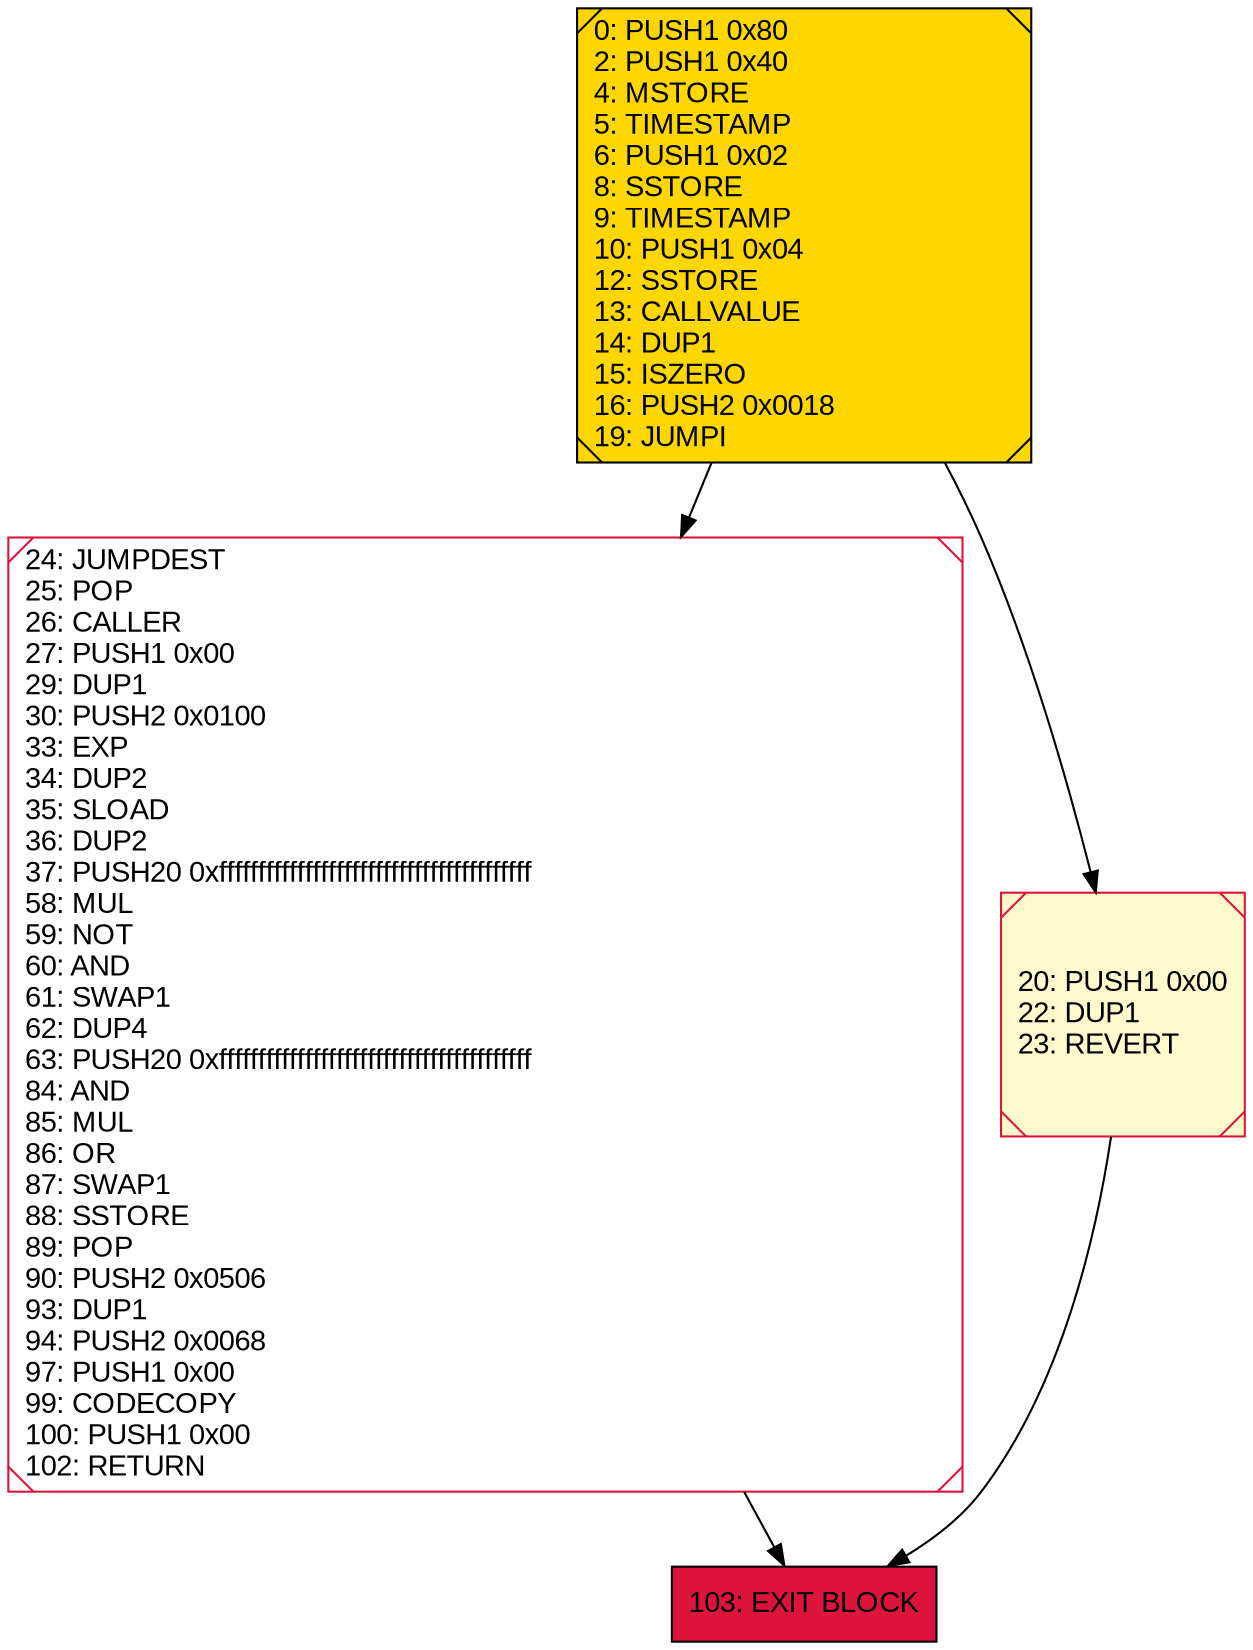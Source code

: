 digraph G {
bgcolor=transparent rankdir=UD;
node [shape=box style=filled color=black fillcolor=white fontname=arial fontcolor=black];
24 [label="24: JUMPDEST\l25: POP\l26: CALLER\l27: PUSH1 0x00\l29: DUP1\l30: PUSH2 0x0100\l33: EXP\l34: DUP2\l35: SLOAD\l36: DUP2\l37: PUSH20 0xffffffffffffffffffffffffffffffffffffffff\l58: MUL\l59: NOT\l60: AND\l61: SWAP1\l62: DUP4\l63: PUSH20 0xffffffffffffffffffffffffffffffffffffffff\l84: AND\l85: MUL\l86: OR\l87: SWAP1\l88: SSTORE\l89: POP\l90: PUSH2 0x0506\l93: DUP1\l94: PUSH2 0x0068\l97: PUSH1 0x00\l99: CODECOPY\l100: PUSH1 0x00\l102: RETURN\l" shape=Msquare color=crimson ];
20 [label="20: PUSH1 0x00\l22: DUP1\l23: REVERT\l" fillcolor=lemonchiffon shape=Msquare color=crimson ];
103 [label="103: EXIT BLOCK\l" fillcolor=crimson ];
0 [label="0: PUSH1 0x80\l2: PUSH1 0x40\l4: MSTORE\l5: TIMESTAMP\l6: PUSH1 0x02\l8: SSTORE\l9: TIMESTAMP\l10: PUSH1 0x04\l12: SSTORE\l13: CALLVALUE\l14: DUP1\l15: ISZERO\l16: PUSH2 0x0018\l19: JUMPI\l" fillcolor=lemonchiffon shape=Msquare fillcolor=gold ];
20 -> 103;
24 -> 103;
0 -> 20;
0 -> 24;
}